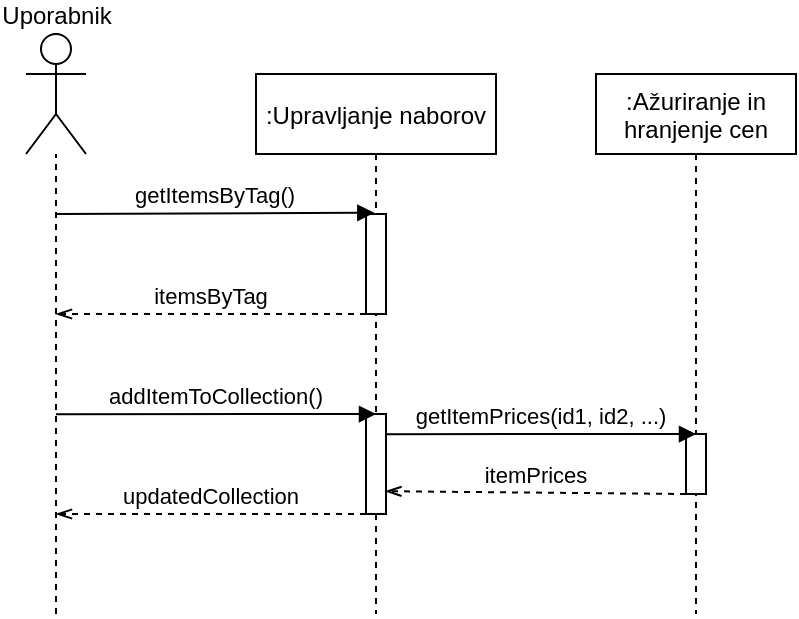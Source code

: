 <mxfile version="20.5.3" type="device"><diagram id="kgpKYQtTHZ0yAKxKKP6v" name="Page-1"><mxGraphModel dx="1221" dy="631" grid="1" gridSize="10" guides="1" tooltips="1" connect="1" arrows="1" fold="1" page="1" pageScale="1" pageWidth="450" pageHeight="350" math="0" shadow="0"><root><mxCell id="0"/><mxCell id="1" parent="0"/><mxCell id="3nuBFxr9cyL0pnOWT2aG-5" value=":Upravljanje naborov" style="shape=umlLifeline;perimeter=lifelinePerimeter;container=1;collapsible=0;recursiveResize=0;rounded=0;shadow=0;strokeWidth=1;" parent="1" vertex="1"><mxGeometry x="148" y="50" width="120" height="270" as="geometry"/></mxCell><mxCell id="3nuBFxr9cyL0pnOWT2aG-6" value="" style="points=[];perimeter=orthogonalPerimeter;rounded=0;shadow=0;strokeWidth=1;" parent="3nuBFxr9cyL0pnOWT2aG-5" vertex="1"><mxGeometry x="55" y="70" width="10" height="50" as="geometry"/></mxCell><mxCell id="-GQUBGFzFSGsfxa6Lgwv-12" value="" style="points=[];perimeter=orthogonalPerimeter;rounded=0;shadow=0;strokeWidth=1;" vertex="1" parent="3nuBFxr9cyL0pnOWT2aG-5"><mxGeometry x="55" y="170" width="10" height="50" as="geometry"/></mxCell><mxCell id="-GQUBGFzFSGsfxa6Lgwv-15" value="updatedCollection" style="verticalAlign=bottom;endArrow=openThin;shadow=0;strokeWidth=1;endFill=0;dashed=1;" edge="1" parent="3nuBFxr9cyL0pnOWT2aG-5"><mxGeometry relative="1" as="geometry"><mxPoint x="55" y="220" as="sourcePoint"/><mxPoint x="-100.0" y="220" as="targetPoint"/></mxGeometry></mxCell><mxCell id="3nuBFxr9cyL0pnOWT2aG-9" value="itemsByTag" style="verticalAlign=bottom;endArrow=openThin;shadow=0;strokeWidth=1;endFill=0;dashed=1;" parent="1" source="3nuBFxr9cyL0pnOWT2aG-6" edge="1"><mxGeometry relative="1" as="geometry"><mxPoint x="118" y="170" as="sourcePoint"/><mxPoint x="48" y="170" as="targetPoint"/></mxGeometry></mxCell><mxCell id="-GQUBGFzFSGsfxa6Lgwv-2" value=":Ažuriranje in &#xA;hranjenje cen" style="shape=umlLifeline;perimeter=lifelinePerimeter;container=1;collapsible=0;recursiveResize=0;rounded=0;shadow=0;strokeWidth=1;spacing=2;spacingBottom=0;horizontal=1;" vertex="1" parent="1"><mxGeometry x="318" y="50" width="100" height="270" as="geometry"/></mxCell><mxCell id="-GQUBGFzFSGsfxa6Lgwv-3" value="" style="points=[];perimeter=orthogonalPerimeter;rounded=0;shadow=0;strokeWidth=1;" vertex="1" parent="-GQUBGFzFSGsfxa6Lgwv-2"><mxGeometry x="45" y="180" width="10" height="30" as="geometry"/></mxCell><mxCell id="-GQUBGFzFSGsfxa6Lgwv-13" value="getItemPrices(id1, id2, ...)" style="verticalAlign=bottom;startArrow=none;endArrow=block;startSize=8;shadow=0;strokeWidth=1;startFill=0;" edge="1" parent="-GQUBGFzFSGsfxa6Lgwv-2"><mxGeometry relative="1" as="geometry"><mxPoint x="-105.0" y="180.1" as="sourcePoint"/><mxPoint x="50" y="180" as="targetPoint"/></mxGeometry></mxCell><mxCell id="-GQUBGFzFSGsfxa6Lgwv-14" value="itemPrices" style="verticalAlign=bottom;endArrow=openThin;shadow=0;strokeWidth=1;endFill=0;dashed=1;entryX=0.969;entryY=0.772;entryDx=0;entryDy=0;entryPerimeter=0;" edge="1" parent="-GQUBGFzFSGsfxa6Lgwv-2" target="-GQUBGFzFSGsfxa6Lgwv-12"><mxGeometry relative="1" as="geometry"><mxPoint x="45" y="210" as="sourcePoint"/><mxPoint x="-100" y="210" as="targetPoint"/></mxGeometry></mxCell><mxCell id="-GQUBGFzFSGsfxa6Lgwv-8" value="&lt;div&gt;Uporabnik&lt;/div&gt;" style="shape=umlActor;verticalLabelPosition=top;verticalAlign=bottom;html=1;outlineConnect=0;labelPosition=center;align=center;" vertex="1" parent="1"><mxGeometry x="33" y="30" width="30" height="60" as="geometry"/></mxCell><mxCell id="-GQUBGFzFSGsfxa6Lgwv-10" value="" style="endArrow=none;dashed=1;html=1;rounded=0;" edge="1" parent="1" target="-GQUBGFzFSGsfxa6Lgwv-8"><mxGeometry width="50" height="50" relative="1" as="geometry"><mxPoint x="48" y="320" as="sourcePoint"/><mxPoint x="48" y="90" as="targetPoint"/></mxGeometry></mxCell><mxCell id="3nuBFxr9cyL0pnOWT2aG-3" value="getItemsByTag()" style="verticalAlign=bottom;startArrow=none;endArrow=block;startSize=8;shadow=0;strokeWidth=1;startFill=0;entryX=0.493;entryY=0.257;entryDx=0;entryDy=0;entryPerimeter=0;" parent="1" target="3nuBFxr9cyL0pnOWT2aG-5" edge="1"><mxGeometry relative="1" as="geometry"><mxPoint x="48" y="120" as="sourcePoint"/><mxPoint x="193.0" y="120" as="targetPoint"/></mxGeometry></mxCell><mxCell id="-GQUBGFzFSGsfxa6Lgwv-11" value="addItemToCollection()" style="verticalAlign=bottom;startArrow=none;endArrow=block;startSize=8;shadow=0;strokeWidth=1;startFill=0;entryX=0.5;entryY=0.233;entryDx=0;entryDy=0;entryPerimeter=0;" edge="1" parent="1"><mxGeometry relative="1" as="geometry"><mxPoint x="48" y="220.1" as="sourcePoint"/><mxPoint x="208" y="220.0" as="targetPoint"/></mxGeometry></mxCell></root></mxGraphModel></diagram></mxfile>